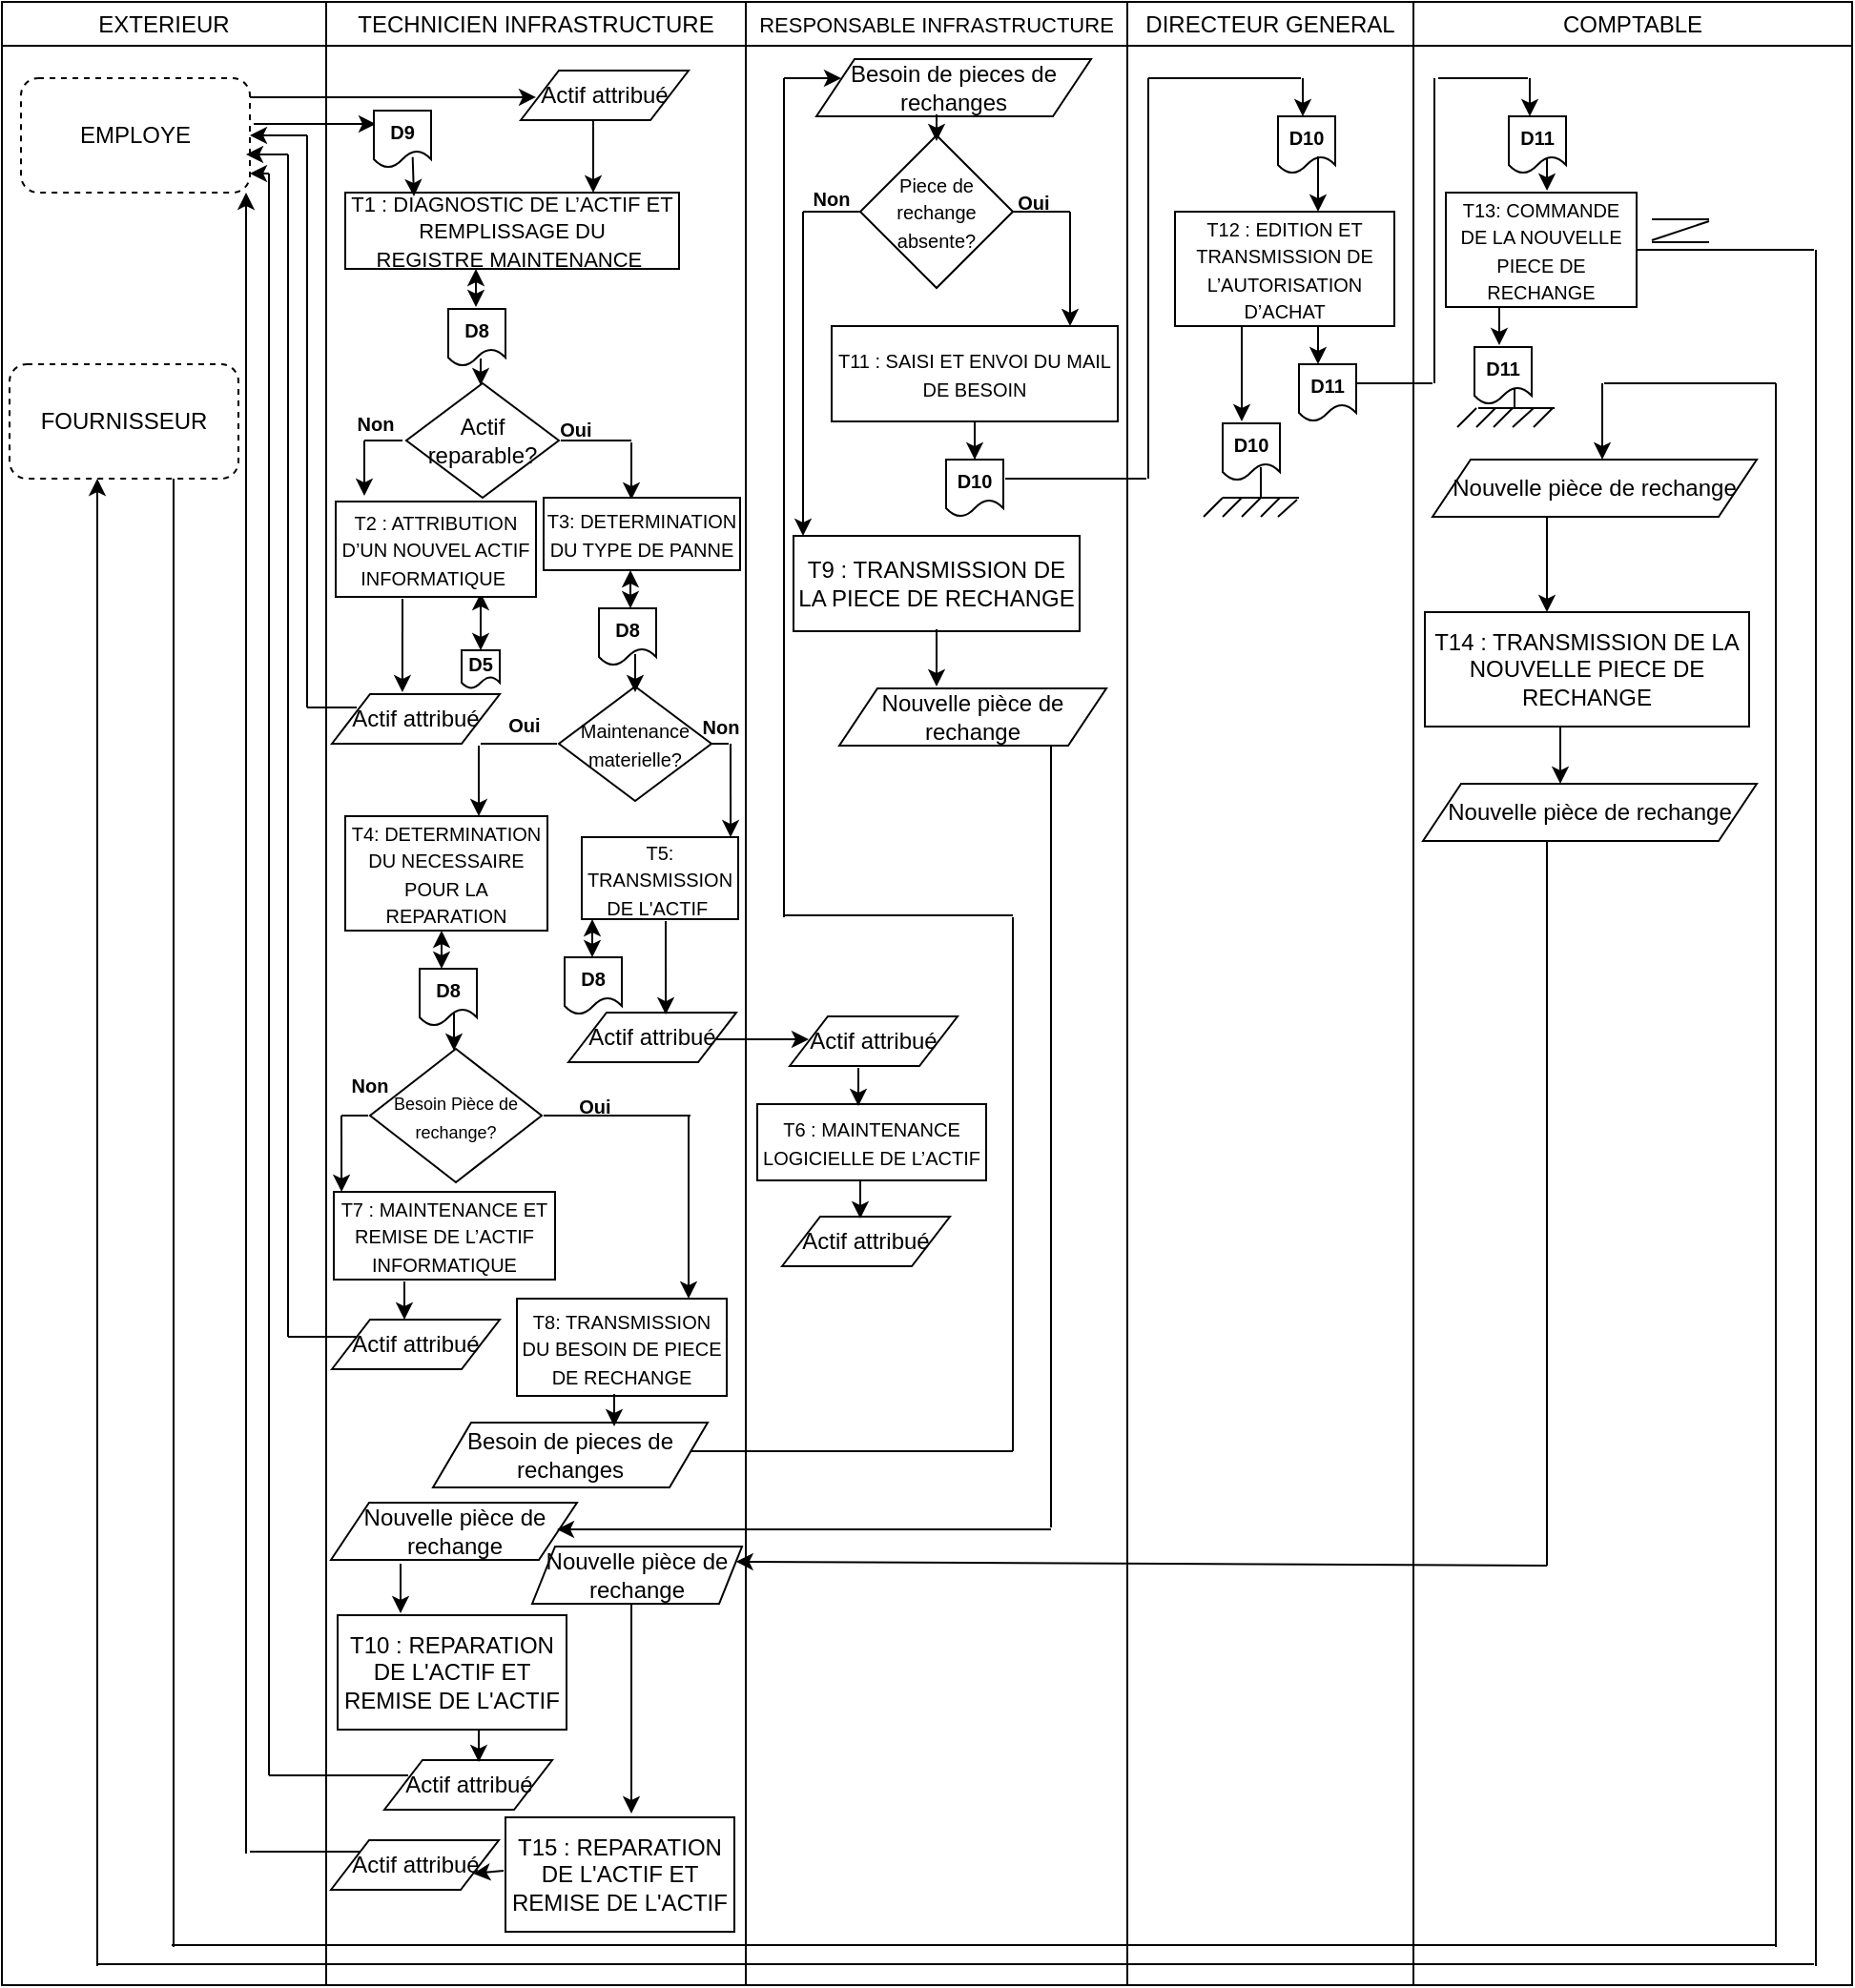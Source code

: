 <mxfile version="22.1.2" type="device">
  <diagram name="Page-1" id="7pZGsoPvCs8rhgTW0-b9">
    <mxGraphModel dx="1152" dy="688" grid="1" gridSize="10" guides="1" tooltips="1" connect="1" arrows="1" fold="1" page="1" pageScale="1" pageWidth="827" pageHeight="1169" math="0" shadow="0">
      <root>
        <mxCell id="0" />
        <mxCell id="1" parent="0" />
        <mxCell id="Lsgu3QFwgEBt4XI8lxQp-1" value="&lt;span style=&quot;font-weight: normal;&quot;&gt;EXTERIEUR&lt;/span&gt;" style="swimlane;whiteSpace=wrap;html=1;" parent="1" vertex="1">
          <mxGeometry x="30" y="120" width="170" height="1040" as="geometry" />
        </mxCell>
        <mxCell id="Lsgu3QFwgEBt4XI8lxQp-8" value="EMPLOYE" style="rounded=1;whiteSpace=wrap;html=1;dashed=1;" parent="Lsgu3QFwgEBt4XI8lxQp-1" vertex="1">
          <mxGeometry x="10" y="40" width="120" height="60" as="geometry" />
        </mxCell>
        <mxCell id="Lsgu3QFwgEBt4XI8lxQp-9" value="FOURNISSEUR" style="rounded=1;whiteSpace=wrap;html=1;dashed=1;" parent="Lsgu3QFwgEBt4XI8lxQp-1" vertex="1">
          <mxGeometry x="4" y="190" width="120" height="60" as="geometry" />
        </mxCell>
        <mxCell id="Lsgu3QFwgEBt4XI8lxQp-75" value="" style="endArrow=classic;html=1;rounded=0;" parent="Lsgu3QFwgEBt4XI8lxQp-1" edge="1">
          <mxGeometry width="50" height="50" relative="1" as="geometry">
            <mxPoint x="50" y="1030" as="sourcePoint" />
            <mxPoint x="50" y="250" as="targetPoint" />
          </mxGeometry>
        </mxCell>
        <mxCell id="Lsgu3QFwgEBt4XI8lxQp-92" value="" style="endArrow=none;html=1;rounded=0;" parent="Lsgu3QFwgEBt4XI8lxQp-1" edge="1">
          <mxGeometry width="50" height="50" relative="1" as="geometry">
            <mxPoint x="190" y="230" as="sourcePoint" />
            <mxPoint x="210" y="230" as="targetPoint" />
          </mxGeometry>
        </mxCell>
        <mxCell id="Lsgu3QFwgEBt4XI8lxQp-95" value="" style="endArrow=none;html=1;rounded=0;" parent="Lsgu3QFwgEBt4XI8lxQp-1" edge="1">
          <mxGeometry width="50" height="50" relative="1" as="geometry">
            <mxPoint x="160" y="370" as="sourcePoint" />
            <mxPoint x="186" y="370" as="targetPoint" />
          </mxGeometry>
        </mxCell>
        <mxCell id="Lsgu3QFwgEBt4XI8lxQp-97" value="" style="endArrow=classic;html=1;rounded=0;" parent="Lsgu3QFwgEBt4XI8lxQp-1" edge="1">
          <mxGeometry width="50" height="50" relative="1" as="geometry">
            <mxPoint x="160" y="70" as="sourcePoint" />
            <mxPoint x="130" y="70" as="targetPoint" />
          </mxGeometry>
        </mxCell>
        <mxCell id="Lsgu3QFwgEBt4XI8lxQp-110" value="" style="endArrow=none;html=1;rounded=0;" parent="Lsgu3QFwgEBt4XI8lxQp-1" edge="1">
          <mxGeometry width="50" height="50" relative="1" as="geometry">
            <mxPoint x="178" y="584" as="sourcePoint" />
            <mxPoint x="192" y="584" as="targetPoint" />
          </mxGeometry>
        </mxCell>
        <mxCell id="Lsgu3QFwgEBt4XI8lxQp-120" value="" style="endArrow=none;html=1;rounded=0;" parent="Lsgu3QFwgEBt4XI8lxQp-1" edge="1">
          <mxGeometry width="50" height="50" relative="1" as="geometry">
            <mxPoint x="90" y="1020" as="sourcePoint" />
            <mxPoint x="90" y="250" as="targetPoint" />
          </mxGeometry>
        </mxCell>
        <mxCell id="Lsgu3QFwgEBt4XI8lxQp-150" value="" style="endArrow=classic;startArrow=classic;html=1;rounded=0;exitX=0.5;exitY=0;exitDx=0;exitDy=0;" parent="Lsgu3QFwgEBt4XI8lxQp-1" edge="1">
          <mxGeometry width="50" height="50" relative="1" as="geometry">
            <mxPoint x="251" y="340" as="sourcePoint" />
            <mxPoint x="251" y="310" as="targetPoint" />
          </mxGeometry>
        </mxCell>
        <mxCell id="OB9GkTMo0suliplPD9NX-21" value="" style="endArrow=classic;html=1;rounded=0;entryX=0.091;entryY=0.538;entryDx=0;entryDy=0;entryPerimeter=0;" edge="1" parent="Lsgu3QFwgEBt4XI8lxQp-1" target="OB9GkTMo0suliplPD9NX-19">
          <mxGeometry width="50" height="50" relative="1" as="geometry">
            <mxPoint x="130" y="50" as="sourcePoint" />
            <mxPoint x="260" y="50" as="targetPoint" />
          </mxGeometry>
        </mxCell>
        <mxCell id="OB9GkTMo0suliplPD9NX-64" value="" style="endArrow=none;html=1;rounded=0;" edge="1" parent="Lsgu3QFwgEBt4XI8lxQp-1">
          <mxGeometry width="50" height="50" relative="1" as="geometry">
            <mxPoint x="160" y="70" as="sourcePoint" />
            <mxPoint x="160" y="370" as="targetPoint" />
          </mxGeometry>
        </mxCell>
        <mxCell id="OB9GkTMo0suliplPD9NX-65" value="" style="endArrow=none;html=1;rounded=0;" edge="1" parent="Lsgu3QFwgEBt4XI8lxQp-1">
          <mxGeometry width="50" height="50" relative="1" as="geometry">
            <mxPoint x="150" y="700" as="sourcePoint" />
            <mxPoint x="186" y="700" as="targetPoint" />
          </mxGeometry>
        </mxCell>
        <mxCell id="OB9GkTMo0suliplPD9NX-66" value="" style="endArrow=none;html=1;rounded=0;" edge="1" parent="Lsgu3QFwgEBt4XI8lxQp-1">
          <mxGeometry width="50" height="50" relative="1" as="geometry">
            <mxPoint x="150" y="700" as="sourcePoint" />
            <mxPoint x="150" y="80" as="targetPoint" />
          </mxGeometry>
        </mxCell>
        <mxCell id="OB9GkTMo0suliplPD9NX-73" value="" style="endArrow=none;html=1;rounded=0;" edge="1" parent="Lsgu3QFwgEBt4XI8lxQp-1">
          <mxGeometry width="50" height="50" relative="1" as="geometry">
            <mxPoint x="140" y="930" as="sourcePoint" />
            <mxPoint x="213" y="930" as="targetPoint" />
          </mxGeometry>
        </mxCell>
        <mxCell id="OB9GkTMo0suliplPD9NX-74" value="" style="endArrow=none;html=1;rounded=0;" edge="1" parent="Lsgu3QFwgEBt4XI8lxQp-1">
          <mxGeometry width="50" height="50" relative="1" as="geometry">
            <mxPoint x="140" y="930" as="sourcePoint" />
            <mxPoint x="140" y="90" as="targetPoint" />
          </mxGeometry>
        </mxCell>
        <mxCell id="OB9GkTMo0suliplPD9NX-75" value="" style="endArrow=classic;html=1;rounded=0;entryX=1;entryY=1;entryDx=0;entryDy=0;" edge="1" parent="Lsgu3QFwgEBt4XI8lxQp-1">
          <mxGeometry width="50" height="50" relative="1" as="geometry">
            <mxPoint x="140" y="90" as="sourcePoint" />
            <mxPoint x="130" y="90" as="targetPoint" />
          </mxGeometry>
        </mxCell>
        <mxCell id="OB9GkTMo0suliplPD9NX-91" value="" style="endArrow=none;html=1;rounded=0;" edge="1" parent="Lsgu3QFwgEBt4XI8lxQp-1">
          <mxGeometry width="50" height="50" relative="1" as="geometry">
            <mxPoint x="130" y="970" as="sourcePoint" />
            <mxPoint x="188" y="970" as="targetPoint" />
          </mxGeometry>
        </mxCell>
        <mxCell id="OB9GkTMo0suliplPD9NX-94" value="" style="endArrow=classic;html=1;rounded=0;" edge="1" parent="Lsgu3QFwgEBt4XI8lxQp-1">
          <mxGeometry width="50" height="50" relative="1" as="geometry">
            <mxPoint x="128" y="971" as="sourcePoint" />
            <mxPoint x="128" y="100" as="targetPoint" />
          </mxGeometry>
        </mxCell>
        <mxCell id="Lsgu3QFwgEBt4XI8lxQp-2" value="&lt;span style=&quot;font-weight: normal;&quot;&gt;COMPTABLE&lt;/span&gt;" style="swimlane;whiteSpace=wrap;html=1;" parent="1" vertex="1">
          <mxGeometry x="770" y="120" width="230" height="1040" as="geometry" />
        </mxCell>
        <mxCell id="Lsgu3QFwgEBt4XI8lxQp-13" value="&lt;span style=&quot;font-size: 10px;&quot;&gt;T13: COMMANDE DE LA NOUVELLE PIECE DE RECHANGE&lt;/span&gt;" style="rounded=0;whiteSpace=wrap;html=1;" parent="Lsgu3QFwgEBt4XI8lxQp-2" vertex="1">
          <mxGeometry x="17" y="100" width="100" height="60" as="geometry" />
        </mxCell>
        <mxCell id="Lsgu3QFwgEBt4XI8lxQp-54" value="" style="endArrow=none;html=1;rounded=0;" parent="Lsgu3QFwgEBt4XI8lxQp-2" edge="1">
          <mxGeometry width="50" height="50" relative="1" as="geometry">
            <mxPoint x="11" y="200" as="sourcePoint" />
            <mxPoint x="11" y="40" as="targetPoint" />
          </mxGeometry>
        </mxCell>
        <mxCell id="Lsgu3QFwgEBt4XI8lxQp-63" value="&lt;font style=&quot;font-size: 12px;&quot;&gt;Nouvelle pièce de rechange&lt;/font&gt;" style="shape=parallelogram;perimeter=parallelogramPerimeter;whiteSpace=wrap;html=1;fixedSize=1;" parent="Lsgu3QFwgEBt4XI8lxQp-2" vertex="1">
          <mxGeometry x="5" y="410" width="175" height="30" as="geometry" />
        </mxCell>
        <mxCell id="Lsgu3QFwgEBt4XI8lxQp-65" value="&lt;b&gt;&lt;font style=&quot;font-size: 10px;&quot;&gt;D11&lt;/font&gt;&lt;/b&gt;" style="shape=document;whiteSpace=wrap;html=1;boundedLbl=1;" parent="Lsgu3QFwgEBt4XI8lxQp-2" vertex="1">
          <mxGeometry x="50" y="60" width="30" height="30" as="geometry" />
        </mxCell>
        <mxCell id="Lsgu3QFwgEBt4XI8lxQp-66" value="&lt;font style=&quot;font-size: 12px;&quot;&gt;T14 : TRANSMISSION DE LA NOUVELLE PIECE DE&lt;br&gt;RECHANGE&lt;/font&gt;" style="rounded=0;whiteSpace=wrap;html=1;" parent="Lsgu3QFwgEBt4XI8lxQp-2" vertex="1">
          <mxGeometry x="6" y="320" width="170" height="60" as="geometry" />
        </mxCell>
        <mxCell id="Lsgu3QFwgEBt4XI8lxQp-71" value="" style="endArrow=classic;html=1;rounded=0;" parent="Lsgu3QFwgEBt4XI8lxQp-2" edge="1">
          <mxGeometry width="50" height="50" relative="1" as="geometry">
            <mxPoint x="61" y="40" as="sourcePoint" />
            <mxPoint x="61" y="60" as="targetPoint" />
          </mxGeometry>
        </mxCell>
        <mxCell id="Lsgu3QFwgEBt4XI8lxQp-68" value="&lt;font style=&quot;font-size: 12px;&quot;&gt;Nouvelle pièce de rechange&lt;/font&gt;" style="shape=parallelogram;perimeter=parallelogramPerimeter;whiteSpace=wrap;html=1;fixedSize=1;" parent="Lsgu3QFwgEBt4XI8lxQp-2" vertex="1">
          <mxGeometry x="10" y="240" width="170" height="30" as="geometry" />
        </mxCell>
        <mxCell id="Lsgu3QFwgEBt4XI8lxQp-55" value="" style="endArrow=none;html=1;rounded=0;" parent="Lsgu3QFwgEBt4XI8lxQp-2" edge="1">
          <mxGeometry width="50" height="50" relative="1" as="geometry">
            <mxPoint x="13" y="40" as="sourcePoint" />
            <mxPoint x="60" y="40" as="targetPoint" />
          </mxGeometry>
        </mxCell>
        <mxCell id="Lsgu3QFwgEBt4XI8lxQp-118" value="" style="endArrow=none;html=1;rounded=0;" parent="Lsgu3QFwgEBt4XI8lxQp-2" edge="1">
          <mxGeometry width="50" height="50" relative="1" as="geometry">
            <mxPoint x="211" y="1030" as="sourcePoint" />
            <mxPoint x="211" y="130" as="targetPoint" />
          </mxGeometry>
        </mxCell>
        <mxCell id="Lsgu3QFwgEBt4XI8lxQp-122" value="" style="endArrow=none;html=1;rounded=0;" parent="Lsgu3QFwgEBt4XI8lxQp-2" edge="1">
          <mxGeometry width="50" height="50" relative="1" as="geometry">
            <mxPoint x="190" y="1020" as="sourcePoint" />
            <mxPoint x="190" y="200" as="targetPoint" />
          </mxGeometry>
        </mxCell>
        <mxCell id="Lsgu3QFwgEBt4XI8lxQp-124" value="" style="endArrow=none;html=1;rounded=0;" parent="Lsgu3QFwgEBt4XI8lxQp-2" edge="1">
          <mxGeometry width="50" height="50" relative="1" as="geometry">
            <mxPoint x="100" y="200" as="sourcePoint" />
            <mxPoint x="190" y="200" as="targetPoint" />
          </mxGeometry>
        </mxCell>
        <mxCell id="Lsgu3QFwgEBt4XI8lxQp-125" value="" style="endArrow=classic;html=1;rounded=0;" parent="Lsgu3QFwgEBt4XI8lxQp-2" edge="1">
          <mxGeometry width="50" height="50" relative="1" as="geometry">
            <mxPoint x="99" y="200" as="sourcePoint" />
            <mxPoint x="99" y="240" as="targetPoint" />
          </mxGeometry>
        </mxCell>
        <mxCell id="Lsgu3QFwgEBt4XI8lxQp-126" value="" style="endArrow=classic;html=1;rounded=0;" parent="Lsgu3QFwgEBt4XI8lxQp-2" edge="1">
          <mxGeometry width="50" height="50" relative="1" as="geometry">
            <mxPoint x="70" y="270" as="sourcePoint" />
            <mxPoint x="70" y="320" as="targetPoint" />
          </mxGeometry>
        </mxCell>
        <mxCell id="Lsgu3QFwgEBt4XI8lxQp-127" value="" style="endArrow=classic;html=1;rounded=0;" parent="Lsgu3QFwgEBt4XI8lxQp-2" edge="1">
          <mxGeometry width="50" height="50" relative="1" as="geometry">
            <mxPoint x="77" y="380" as="sourcePoint" />
            <mxPoint x="77" y="410" as="targetPoint" />
          </mxGeometry>
        </mxCell>
        <mxCell id="Lsgu3QFwgEBt4XI8lxQp-151" value="" style="endArrow=classic;html=1;rounded=0;entryX=0.412;entryY=-0.05;entryDx=0;entryDy=0;entryPerimeter=0;" parent="Lsgu3QFwgEBt4XI8lxQp-2" edge="1">
          <mxGeometry width="50" height="50" relative="1" as="geometry">
            <mxPoint x="70" y="82" as="sourcePoint" />
            <mxPoint x="70.04" y="99" as="targetPoint" />
          </mxGeometry>
        </mxCell>
        <mxCell id="Lsgu3QFwgEBt4XI8lxQp-152" value="&lt;b&gt;&lt;font style=&quot;font-size: 10px;&quot;&gt;D11&lt;/font&gt;&lt;/b&gt;" style="shape=document;whiteSpace=wrap;html=1;boundedLbl=1;" parent="Lsgu3QFwgEBt4XI8lxQp-2" vertex="1">
          <mxGeometry x="32" y="181" width="30" height="30" as="geometry" />
        </mxCell>
        <mxCell id="Lsgu3QFwgEBt4XI8lxQp-153" value="" style="endArrow=classic;html=1;rounded=0;" parent="Lsgu3QFwgEBt4XI8lxQp-2" edge="1">
          <mxGeometry width="50" height="50" relative="1" as="geometry">
            <mxPoint x="45" y="160" as="sourcePoint" />
            <mxPoint x="45" y="180" as="targetPoint" />
          </mxGeometry>
        </mxCell>
        <mxCell id="Lsgu3QFwgEBt4XI8lxQp-154" value="" style="endArrow=none;html=1;rounded=0;" parent="Lsgu3QFwgEBt4XI8lxQp-2" edge="1">
          <mxGeometry width="50" height="50" relative="1" as="geometry">
            <mxPoint x="53" y="213" as="sourcePoint" />
            <mxPoint x="53" y="203" as="targetPoint" />
          </mxGeometry>
        </mxCell>
        <mxCell id="Lsgu3QFwgEBt4XI8lxQp-155" value="" style="endArrow=none;html=1;rounded=0;" parent="Lsgu3QFwgEBt4XI8lxQp-2" edge="1">
          <mxGeometry width="50" height="50" relative="1" as="geometry">
            <mxPoint x="34" y="213" as="sourcePoint" />
            <mxPoint x="74" y="213" as="targetPoint" />
          </mxGeometry>
        </mxCell>
        <mxCell id="Lsgu3QFwgEBt4XI8lxQp-158" value="" style="endArrow=none;html=1;rounded=0;" parent="Lsgu3QFwgEBt4XI8lxQp-2" edge="1">
          <mxGeometry width="50" height="50" relative="1" as="geometry">
            <mxPoint x="23" y="223" as="sourcePoint" />
            <mxPoint x="33" y="213" as="targetPoint" />
          </mxGeometry>
        </mxCell>
        <mxCell id="Lsgu3QFwgEBt4XI8lxQp-159" value="" style="endArrow=none;html=1;rounded=0;" parent="Lsgu3QFwgEBt4XI8lxQp-2" edge="1">
          <mxGeometry width="50" height="50" relative="1" as="geometry">
            <mxPoint x="33" y="223" as="sourcePoint" />
            <mxPoint x="43" y="213" as="targetPoint" />
          </mxGeometry>
        </mxCell>
        <mxCell id="Lsgu3QFwgEBt4XI8lxQp-160" value="" style="endArrow=none;html=1;rounded=0;" parent="Lsgu3QFwgEBt4XI8lxQp-2" edge="1">
          <mxGeometry width="50" height="50" relative="1" as="geometry">
            <mxPoint x="42" y="223" as="sourcePoint" />
            <mxPoint x="52" y="213" as="targetPoint" />
          </mxGeometry>
        </mxCell>
        <mxCell id="Lsgu3QFwgEBt4XI8lxQp-161" value="" style="endArrow=none;html=1;rounded=0;" parent="Lsgu3QFwgEBt4XI8lxQp-2" edge="1">
          <mxGeometry width="50" height="50" relative="1" as="geometry">
            <mxPoint x="52" y="223" as="sourcePoint" />
            <mxPoint x="63" y="213" as="targetPoint" />
          </mxGeometry>
        </mxCell>
        <mxCell id="Lsgu3QFwgEBt4XI8lxQp-163" value="" style="endArrow=none;html=1;rounded=0;" parent="Lsgu3QFwgEBt4XI8lxQp-2" edge="1">
          <mxGeometry width="50" height="50" relative="1" as="geometry">
            <mxPoint x="125" y="114" as="sourcePoint" />
            <mxPoint x="155" y="114" as="targetPoint" />
          </mxGeometry>
        </mxCell>
        <mxCell id="Lsgu3QFwgEBt4XI8lxQp-164" value="" style="endArrow=none;html=1;rounded=0;" parent="Lsgu3QFwgEBt4XI8lxQp-2" edge="1">
          <mxGeometry width="50" height="50" relative="1" as="geometry">
            <mxPoint x="125" y="125" as="sourcePoint" />
            <mxPoint x="155" y="115" as="targetPoint" />
          </mxGeometry>
        </mxCell>
        <mxCell id="Lsgu3QFwgEBt4XI8lxQp-165" value="" style="endArrow=none;html=1;rounded=0;" parent="Lsgu3QFwgEBt4XI8lxQp-2" edge="1">
          <mxGeometry width="50" height="50" relative="1" as="geometry">
            <mxPoint x="125" y="126" as="sourcePoint" />
            <mxPoint x="155" y="126" as="targetPoint" />
          </mxGeometry>
        </mxCell>
        <mxCell id="OB9GkTMo0suliplPD9NX-76" value="" style="endArrow=none;html=1;rounded=0;" edge="1" parent="Lsgu3QFwgEBt4XI8lxQp-2">
          <mxGeometry width="50" height="50" relative="1" as="geometry">
            <mxPoint x="117" y="130" as="sourcePoint" />
            <mxPoint x="210" y="130" as="targetPoint" />
          </mxGeometry>
        </mxCell>
        <mxCell id="OB9GkTMo0suliplPD9NX-77" value="" style="endArrow=none;html=1;rounded=0;" edge="1" parent="Lsgu3QFwgEBt4XI8lxQp-2">
          <mxGeometry width="50" height="50" relative="1" as="geometry">
            <mxPoint x="-651" y="1019" as="sourcePoint" />
            <mxPoint x="190" y="1019" as="targetPoint" />
          </mxGeometry>
        </mxCell>
        <mxCell id="OB9GkTMo0suliplPD9NX-78" value="" style="endArrow=none;html=1;rounded=0;" edge="1" parent="Lsgu3QFwgEBt4XI8lxQp-2">
          <mxGeometry width="50" height="50" relative="1" as="geometry">
            <mxPoint x="-690" y="1029" as="sourcePoint" />
            <mxPoint x="210" y="1029" as="targetPoint" />
          </mxGeometry>
        </mxCell>
        <mxCell id="OB9GkTMo0suliplPD9NX-86" value="" style="endArrow=none;html=1;rounded=0;" edge="1" parent="Lsgu3QFwgEBt4XI8lxQp-2">
          <mxGeometry width="50" height="50" relative="1" as="geometry">
            <mxPoint x="70" y="820" as="sourcePoint" />
            <mxPoint x="70" y="440" as="targetPoint" />
          </mxGeometry>
        </mxCell>
        <mxCell id="OB9GkTMo0suliplPD9NX-87" value="" style="endArrow=classic;html=1;rounded=0;entryX=1;entryY=0.25;entryDx=0;entryDy=0;" edge="1" parent="Lsgu3QFwgEBt4XI8lxQp-2" target="OB9GkTMo0suliplPD9NX-82">
          <mxGeometry width="50" height="50" relative="1" as="geometry">
            <mxPoint x="70" y="820" as="sourcePoint" />
            <mxPoint x="120" y="770" as="targetPoint" />
          </mxGeometry>
        </mxCell>
        <mxCell id="Lsgu3QFwgEBt4XI8lxQp-4" value="&lt;span style=&quot;font-weight: normal;&quot;&gt;TECHNICIEN INFRASTRUCTURE&lt;/span&gt;" style="swimlane;whiteSpace=wrap;html=1;" parent="1" vertex="1">
          <mxGeometry x="200" y="120" width="220" height="1040" as="geometry" />
        </mxCell>
        <mxCell id="Lsgu3QFwgEBt4XI8lxQp-11" value="&lt;font style=&quot;font-size: 11px;&quot;&gt;T1&amp;nbsp;: DIAGNOSTIC DE L’ACTIF ET REMPLISSAGE DU&lt;br&gt;REGISTRE MAINTENANCE&amp;nbsp;&lt;/font&gt;" style="rounded=0;whiteSpace=wrap;html=1;" parent="Lsgu3QFwgEBt4XI8lxQp-4" vertex="1">
          <mxGeometry x="10" y="100" width="175" height="40" as="geometry" />
        </mxCell>
        <mxCell id="Lsgu3QFwgEBt4XI8lxQp-24" value="&lt;b&gt;&lt;font style=&quot;font-size: 10px;&quot;&gt;D8&lt;/font&gt;&lt;/b&gt;" style="shape=document;whiteSpace=wrap;html=1;boundedLbl=1;" parent="Lsgu3QFwgEBt4XI8lxQp-4" vertex="1">
          <mxGeometry x="64" y="161" width="30" height="30" as="geometry" />
        </mxCell>
        <mxCell id="Lsgu3QFwgEBt4XI8lxQp-26" value="" style="endArrow=classic;startArrow=classic;html=1;rounded=0;" parent="Lsgu3QFwgEBt4XI8lxQp-4" edge="1">
          <mxGeometry width="50" height="50" relative="1" as="geometry">
            <mxPoint x="78.5" y="160" as="sourcePoint" />
            <mxPoint x="78.5" y="140" as="targetPoint" />
          </mxGeometry>
        </mxCell>
        <mxCell id="Lsgu3QFwgEBt4XI8lxQp-12" value="&lt;font size=&quot;1&quot; style=&quot;&quot;&gt;&lt;span style=&quot;font-size: 9px;&quot;&gt;Besoin Pièce de rechange?&lt;/span&gt;&lt;/font&gt;" style="rhombus;whiteSpace=wrap;html=1;" parent="Lsgu3QFwgEBt4XI8lxQp-4" vertex="1">
          <mxGeometry x="23" y="549" width="90" height="70" as="geometry" />
        </mxCell>
        <mxCell id="Lsgu3QFwgEBt4XI8lxQp-85" value="" style="endArrow=none;html=1;rounded=0;" parent="Lsgu3QFwgEBt4XI8lxQp-4" edge="1">
          <mxGeometry width="50" height="50" relative="1" as="geometry">
            <mxPoint x="220" y="300" as="sourcePoint" />
            <mxPoint x="220" y="110" as="targetPoint" />
          </mxGeometry>
        </mxCell>
        <mxCell id="Lsgu3QFwgEBt4XI8lxQp-88" value="" style="endArrow=classic;html=1;rounded=0;" parent="Lsgu3QFwgEBt4XI8lxQp-4" edge="1">
          <mxGeometry width="50" height="50" relative="1" as="geometry">
            <mxPoint x="20" y="230" as="sourcePoint" />
            <mxPoint x="20" y="259" as="targetPoint" />
          </mxGeometry>
        </mxCell>
        <mxCell id="Lsgu3QFwgEBt4XI8lxQp-89" value="&lt;font style=&quot;font-size: 12px;&quot;&gt;Actif reparable?&lt;/font&gt;" style="rhombus;whiteSpace=wrap;html=1;" parent="Lsgu3QFwgEBt4XI8lxQp-4" vertex="1">
          <mxGeometry x="42" y="200" width="80" height="60" as="geometry" />
        </mxCell>
        <mxCell id="Lsgu3QFwgEBt4XI8lxQp-90" value="&lt;font style=&quot;font-size: 10px;&quot;&gt;Maintenance materielle?&lt;/font&gt;" style="rhombus;whiteSpace=wrap;html=1;" parent="Lsgu3QFwgEBt4XI8lxQp-4" vertex="1">
          <mxGeometry x="122" y="359" width="80" height="60" as="geometry" />
        </mxCell>
        <mxCell id="Lsgu3QFwgEBt4XI8lxQp-91" value="" style="endArrow=classic;html=1;rounded=0;" parent="Lsgu3QFwgEBt4XI8lxQp-4" edge="1">
          <mxGeometry width="50" height="50" relative="1" as="geometry">
            <mxPoint x="81" y="187" as="sourcePoint" />
            <mxPoint x="81" y="201" as="targetPoint" />
          </mxGeometry>
        </mxCell>
        <mxCell id="Lsgu3QFwgEBt4XI8lxQp-20" value="&lt;font style=&quot;font-size: 10px;&quot;&gt;T2 : ATTRIBUTION D’UN NOUVEL ACTIF INFORMATIQUE&amp;nbsp;&lt;/font&gt;" style="rounded=0;whiteSpace=wrap;html=1;" parent="Lsgu3QFwgEBt4XI8lxQp-4" vertex="1">
          <mxGeometry x="5" y="262" width="105" height="50" as="geometry" />
        </mxCell>
        <mxCell id="Lsgu3QFwgEBt4XI8lxQp-93" value="" style="endArrow=none;html=1;rounded=0;" parent="Lsgu3QFwgEBt4XI8lxQp-4" edge="1">
          <mxGeometry width="50" height="50" relative="1" as="geometry">
            <mxPoint x="123" y="230" as="sourcePoint" />
            <mxPoint x="160" y="230" as="targetPoint" />
          </mxGeometry>
        </mxCell>
        <mxCell id="Lsgu3QFwgEBt4XI8lxQp-94" value="" style="endArrow=classic;html=1;rounded=0;" parent="Lsgu3QFwgEBt4XI8lxQp-4" edge="1">
          <mxGeometry width="50" height="50" relative="1" as="geometry">
            <mxPoint x="160" y="231" as="sourcePoint" />
            <mxPoint x="160" y="261" as="targetPoint" />
          </mxGeometry>
        </mxCell>
        <mxCell id="Lsgu3QFwgEBt4XI8lxQp-98" value="" style="endArrow=none;html=1;rounded=0;" parent="Lsgu3QFwgEBt4XI8lxQp-4" edge="1">
          <mxGeometry width="50" height="50" relative="1" as="geometry">
            <mxPoint x="81" y="389" as="sourcePoint" />
            <mxPoint x="121" y="389" as="targetPoint" />
          </mxGeometry>
        </mxCell>
        <mxCell id="Lsgu3QFwgEBt4XI8lxQp-102" value="" style="endArrow=classic;html=1;rounded=0;" parent="Lsgu3QFwgEBt4XI8lxQp-4" edge="1">
          <mxGeometry width="50" height="50" relative="1" as="geometry">
            <mxPoint x="80" y="390" as="sourcePoint" />
            <mxPoint x="80" y="427" as="targetPoint" />
          </mxGeometry>
        </mxCell>
        <mxCell id="Lsgu3QFwgEBt4XI8lxQp-104" value="" style="endArrow=none;html=1;rounded=0;" parent="Lsgu3QFwgEBt4XI8lxQp-4" edge="1">
          <mxGeometry width="50" height="50" relative="1" as="geometry">
            <mxPoint x="114" y="584" as="sourcePoint" />
            <mxPoint x="191" y="584" as="targetPoint" />
          </mxGeometry>
        </mxCell>
        <mxCell id="Lsgu3QFwgEBt4XI8lxQp-19" value="&lt;font style=&quot;font-size: 10px;&quot;&gt;T7 : MAINTENANCE ET REMISE DE L’ACTIF&lt;br&gt;INFORMATIQUE&lt;/font&gt;" style="rounded=0;whiteSpace=wrap;html=1;" parent="Lsgu3QFwgEBt4XI8lxQp-4" vertex="1">
          <mxGeometry x="4" y="624" width="116" height="46" as="geometry" />
        </mxCell>
        <mxCell id="Lsgu3QFwgEBt4XI8lxQp-111" value="" style="endArrow=classic;html=1;rounded=0;entryX=0.029;entryY=0.133;entryDx=0;entryDy=0;entryPerimeter=0;" parent="Lsgu3QFwgEBt4XI8lxQp-4" edge="1">
          <mxGeometry width="50" height="50" relative="1" as="geometry">
            <mxPoint x="8" y="584" as="sourcePoint" />
            <mxPoint x="8.06" y="623.98" as="targetPoint" />
          </mxGeometry>
        </mxCell>
        <mxCell id="Lsgu3QFwgEBt4XI8lxQp-137" value="&lt;b&gt;&lt;font style=&quot;font-size: 10px;&quot;&gt;Non&lt;/font&gt;&lt;/b&gt;" style="text;html=1;strokeColor=none;fillColor=none;align=center;verticalAlign=middle;whiteSpace=wrap;rounded=0;" parent="Lsgu3QFwgEBt4XI8lxQp-4" vertex="1">
          <mxGeometry x="11" y="211" width="30" height="20" as="geometry" />
        </mxCell>
        <mxCell id="Lsgu3QFwgEBt4XI8lxQp-136" value="&lt;b&gt;&lt;font style=&quot;font-size: 10px;&quot;&gt;Oui&lt;/font&gt;&lt;/b&gt;" style="text;html=1;strokeColor=none;fillColor=none;align=center;verticalAlign=middle;whiteSpace=wrap;rounded=0;" parent="Lsgu3QFwgEBt4XI8lxQp-4" vertex="1">
          <mxGeometry x="116" y="214" width="30" height="20" as="geometry" />
        </mxCell>
        <mxCell id="Lsgu3QFwgEBt4XI8lxQp-144" value="&lt;b&gt;&lt;font style=&quot;font-size: 10px;&quot;&gt;Oui&lt;/font&gt;&lt;/b&gt;" style="text;html=1;strokeColor=none;fillColor=none;align=center;verticalAlign=middle;whiteSpace=wrap;rounded=0;" parent="Lsgu3QFwgEBt4XI8lxQp-4" vertex="1">
          <mxGeometry x="88.5" y="369" width="30" height="20" as="geometry" />
        </mxCell>
        <mxCell id="Lsgu3QFwgEBt4XI8lxQp-145" value="&lt;b&gt;&lt;font style=&quot;font-size: 10px;&quot;&gt;Oui&lt;/font&gt;&lt;/b&gt;" style="text;html=1;strokeColor=none;fillColor=none;align=center;verticalAlign=middle;whiteSpace=wrap;rounded=0;" parent="Lsgu3QFwgEBt4XI8lxQp-4" vertex="1">
          <mxGeometry x="125.5" y="569" width="30" height="20" as="geometry" />
        </mxCell>
        <mxCell id="Lsgu3QFwgEBt4XI8lxQp-146" value="&lt;b&gt;&lt;font style=&quot;font-size: 10px;&quot;&gt;Non&lt;/font&gt;&lt;/b&gt;" style="text;html=1;strokeColor=none;fillColor=none;align=center;verticalAlign=middle;whiteSpace=wrap;rounded=0;" parent="Lsgu3QFwgEBt4XI8lxQp-4" vertex="1">
          <mxGeometry x="8" y="558" width="30" height="20" as="geometry" />
        </mxCell>
        <mxCell id="Lsgu3QFwgEBt4XI8lxQp-149" value="&lt;font style=&quot;font-size: 10px;&quot;&gt;&lt;b&gt;D5&lt;/b&gt;&lt;/font&gt;" style="shape=document;whiteSpace=wrap;html=1;boundedLbl=1;" parent="Lsgu3QFwgEBt4XI8lxQp-4" vertex="1">
          <mxGeometry x="71" y="340" width="20" height="20" as="geometry" />
        </mxCell>
        <mxCell id="OB9GkTMo0suliplPD9NX-26" value="" style="endArrow=classic;html=1;rounded=0;" edge="1" parent="Lsgu3QFwgEBt4XI8lxQp-4">
          <mxGeometry width="50" height="50" relative="1" as="geometry">
            <mxPoint x="140" y="62" as="sourcePoint" />
            <mxPoint x="140" y="100" as="targetPoint" />
          </mxGeometry>
        </mxCell>
        <mxCell id="Lsgu3QFwgEBt4XI8lxQp-21" value="&lt;font style=&quot;font-size: 10px;&quot;&gt;T6 : MAINTENANCE LOGICIELLE DE L’ACTIF&lt;/font&gt;" style="rounded=0;whiteSpace=wrap;html=1;" parent="Lsgu3QFwgEBt4XI8lxQp-4" vertex="1">
          <mxGeometry x="226" y="578" width="120" height="40" as="geometry" />
        </mxCell>
        <mxCell id="OB9GkTMo0suliplPD9NX-37" value="" style="endArrow=classic;html=1;rounded=0;" edge="1" parent="Lsgu3QFwgEBt4XI8lxQp-4">
          <mxGeometry width="50" height="50" relative="1" as="geometry">
            <mxPoint x="203" y="544" as="sourcePoint" />
            <mxPoint x="253" y="544" as="targetPoint" />
          </mxGeometry>
        </mxCell>
        <mxCell id="OB9GkTMo0suliplPD9NX-57" value="T10 : REPARATION DE L&#39;ACTIF ET REMISE DE L&#39;ACTIF" style="rounded=0;whiteSpace=wrap;html=1;" vertex="1" parent="Lsgu3QFwgEBt4XI8lxQp-4">
          <mxGeometry x="6" y="846" width="120" height="60" as="geometry" />
        </mxCell>
        <mxCell id="OB9GkTMo0suliplPD9NX-59" value="Actif attribué" style="shape=parallelogram;perimeter=parallelogramPerimeter;whiteSpace=wrap;html=1;fixedSize=1;" vertex="1" parent="Lsgu3QFwgEBt4XI8lxQp-4">
          <mxGeometry x="30.5" y="922" width="88" height="26" as="geometry" />
        </mxCell>
        <mxCell id="OB9GkTMo0suliplPD9NX-62" value="Actif attribué" style="shape=parallelogram;perimeter=parallelogramPerimeter;whiteSpace=wrap;html=1;fixedSize=1;" vertex="1" parent="Lsgu3QFwgEBt4XI8lxQp-4">
          <mxGeometry x="3" y="363" width="88" height="26" as="geometry" />
        </mxCell>
        <mxCell id="OB9GkTMo0suliplPD9NX-63" value="" style="endArrow=classic;html=1;rounded=0;entryX=0.42;entryY=-0.038;entryDx=0;entryDy=0;entryPerimeter=0;" edge="1" parent="Lsgu3QFwgEBt4XI8lxQp-4" target="OB9GkTMo0suliplPD9NX-62">
          <mxGeometry width="50" height="50" relative="1" as="geometry">
            <mxPoint x="40" y="313" as="sourcePoint" />
            <mxPoint x="90" y="263" as="targetPoint" />
          </mxGeometry>
        </mxCell>
        <mxCell id="OB9GkTMo0suliplPD9NX-68" value="&lt;font style=&quot;font-size: 12px;&quot;&gt;Nouvelle pièce de rechange&lt;/font&gt;" style="shape=parallelogram;perimeter=parallelogramPerimeter;whiteSpace=wrap;html=1;fixedSize=1;" vertex="1" parent="Lsgu3QFwgEBt4XI8lxQp-4">
          <mxGeometry x="2.5" y="787" width="129" height="30" as="geometry" />
        </mxCell>
        <mxCell id="OB9GkTMo0suliplPD9NX-90" value="" style="endArrow=classic;html=1;rounded=0;entryX=1;entryY=0.75;entryDx=0;entryDy=0;" edge="1" parent="Lsgu3QFwgEBt4XI8lxQp-4" target="OB9GkTMo0suliplPD9NX-89">
          <mxGeometry width="50" height="50" relative="1" as="geometry">
            <mxPoint x="93" y="980" as="sourcePoint" />
            <mxPoint x="143" y="930" as="targetPoint" />
          </mxGeometry>
        </mxCell>
        <mxCell id="Lsgu3QFwgEBt4XI8lxQp-5" value="&lt;font style=&quot;font-size: 11px; font-weight: normal;&quot;&gt;RESPONSABLE INFRASTRUCTURE&lt;/font&gt;" style="swimlane;whiteSpace=wrap;html=1;" parent="1" vertex="1">
          <mxGeometry x="420" y="120" width="200" height="1040" as="geometry" />
        </mxCell>
        <mxCell id="Lsgu3QFwgEBt4XI8lxQp-41" value="" style="edgeStyle=orthogonalEdgeStyle;rounded=0;orthogonalLoop=1;jettySize=auto;html=1;" parent="Lsgu3QFwgEBt4XI8lxQp-5" source="Lsgu3QFwgEBt4XI8lxQp-16" target="Lsgu3QFwgEBt4XI8lxQp-32" edge="1">
          <mxGeometry relative="1" as="geometry" />
        </mxCell>
        <mxCell id="Lsgu3QFwgEBt4XI8lxQp-16" value="&lt;font style=&quot;font-size: 10px;&quot;&gt;T11 : SAISI ET ENVOI DU MAIL DE BESOIN&lt;br&gt;&lt;/font&gt;" style="rounded=0;whiteSpace=wrap;html=1;" parent="Lsgu3QFwgEBt4XI8lxQp-5" vertex="1">
          <mxGeometry x="45" y="170" width="150" height="50" as="geometry" />
        </mxCell>
        <mxCell id="Lsgu3QFwgEBt4XI8lxQp-29" value="" style="endArrow=none;html=1;rounded=0;" parent="Lsgu3QFwgEBt4XI8lxQp-5" edge="1">
          <mxGeometry width="50" height="50" relative="1" as="geometry">
            <mxPoint x="20" y="480" as="sourcePoint" />
            <mxPoint x="20" y="40" as="targetPoint" />
          </mxGeometry>
        </mxCell>
        <mxCell id="Lsgu3QFwgEBt4XI8lxQp-32" value="&lt;b&gt;&lt;font style=&quot;font-size: 10px;&quot;&gt;D10&lt;/font&gt;&lt;/b&gt;" style="shape=document;whiteSpace=wrap;html=1;boundedLbl=1;" parent="Lsgu3QFwgEBt4XI8lxQp-5" vertex="1">
          <mxGeometry x="105" y="240" width="30" height="30" as="geometry" />
        </mxCell>
        <mxCell id="Lsgu3QFwgEBt4XI8lxQp-57" value="&lt;font style=&quot;font-size: 10px;&quot;&gt;Piece de rechange absente?&lt;/font&gt;" style="rhombus;whiteSpace=wrap;html=1;" parent="Lsgu3QFwgEBt4XI8lxQp-5" vertex="1">
          <mxGeometry x="60" y="70" width="80" height="80" as="geometry" />
        </mxCell>
        <mxCell id="Lsgu3QFwgEBt4XI8lxQp-59" value="" style="endArrow=none;html=1;rounded=0;" parent="Lsgu3QFwgEBt4XI8lxQp-5" edge="1">
          <mxGeometry width="50" height="50" relative="1" as="geometry">
            <mxPoint x="140" y="110" as="sourcePoint" />
            <mxPoint x="170" y="110" as="targetPoint" />
          </mxGeometry>
        </mxCell>
        <mxCell id="Lsgu3QFwgEBt4XI8lxQp-60" value="" style="endArrow=classic;html=1;rounded=0;" parent="Lsgu3QFwgEBt4XI8lxQp-5" edge="1">
          <mxGeometry width="50" height="50" relative="1" as="geometry">
            <mxPoint x="170" y="110" as="sourcePoint" />
            <mxPoint x="170" y="170" as="targetPoint" />
          </mxGeometry>
        </mxCell>
        <mxCell id="Lsgu3QFwgEBt4XI8lxQp-62" value="" style="endArrow=none;html=1;rounded=0;" parent="Lsgu3QFwgEBt4XI8lxQp-5" edge="1">
          <mxGeometry width="50" height="50" relative="1" as="geometry">
            <mxPoint x="136" y="250" as="sourcePoint" />
            <mxPoint x="210" y="250" as="targetPoint" />
          </mxGeometry>
        </mxCell>
        <mxCell id="Lsgu3QFwgEBt4XI8lxQp-84" value="" style="endArrow=none;html=1;rounded=0;" parent="Lsgu3QFwgEBt4XI8lxQp-5" edge="1">
          <mxGeometry width="50" height="50" relative="1" as="geometry">
            <mxPoint x="30" y="110" as="sourcePoint" />
            <mxPoint x="60" y="110" as="targetPoint" />
          </mxGeometry>
        </mxCell>
        <mxCell id="Lsgu3QFwgEBt4XI8lxQp-100" value="" style="endArrow=none;html=1;rounded=0;" parent="Lsgu3QFwgEBt4XI8lxQp-5" edge="1">
          <mxGeometry width="50" height="50" relative="1" as="geometry">
            <mxPoint x="-19" y="389" as="sourcePoint" />
            <mxPoint x="-9" y="389" as="targetPoint" />
          </mxGeometry>
        </mxCell>
        <mxCell id="Lsgu3QFwgEBt4XI8lxQp-101" value="" style="endArrow=classic;html=1;rounded=0;" parent="Lsgu3QFwgEBt4XI8lxQp-5" edge="1">
          <mxGeometry width="50" height="50" relative="1" as="geometry">
            <mxPoint x="-153" y="530" as="sourcePoint" />
            <mxPoint x="-153" y="550" as="targetPoint" />
          </mxGeometry>
        </mxCell>
        <mxCell id="Lsgu3QFwgEBt4XI8lxQp-107" value="" style="endArrow=none;html=1;rounded=0;" parent="Lsgu3QFwgEBt4XI8lxQp-5" edge="1">
          <mxGeometry width="50" height="50" relative="1" as="geometry">
            <mxPoint x="140" y="760" as="sourcePoint" />
            <mxPoint x="140" y="480" as="targetPoint" />
          </mxGeometry>
        </mxCell>
        <mxCell id="Lsgu3QFwgEBt4XI8lxQp-109" value="" style="endArrow=none;html=1;rounded=0;" parent="Lsgu3QFwgEBt4XI8lxQp-5" edge="1">
          <mxGeometry width="50" height="50" relative="1" as="geometry">
            <mxPoint x="20" y="479" as="sourcePoint" />
            <mxPoint x="140" y="479" as="targetPoint" />
          </mxGeometry>
        </mxCell>
        <mxCell id="Lsgu3QFwgEBt4XI8lxQp-142" value="&lt;b&gt;&lt;font style=&quot;font-size: 10px;&quot;&gt;Non&lt;/font&gt;&lt;/b&gt;" style="text;html=1;strokeColor=none;fillColor=none;align=center;verticalAlign=middle;whiteSpace=wrap;rounded=0;" parent="Lsgu3QFwgEBt4XI8lxQp-5" vertex="1">
          <mxGeometry x="-28" y="370" width="30" height="20" as="geometry" />
        </mxCell>
        <mxCell id="Lsgu3QFwgEBt4XI8lxQp-147" value="&lt;b&gt;&lt;font style=&quot;font-size: 10px;&quot;&gt;Non&lt;/font&gt;&lt;/b&gt;" style="text;html=1;strokeColor=none;fillColor=none;align=center;verticalAlign=middle;whiteSpace=wrap;rounded=0;" parent="Lsgu3QFwgEBt4XI8lxQp-5" vertex="1">
          <mxGeometry x="30" y="93" width="30" height="20" as="geometry" />
        </mxCell>
        <mxCell id="Lsgu3QFwgEBt4XI8lxQp-148" value="&lt;b&gt;&lt;font style=&quot;font-size: 10px;&quot;&gt;Oui&lt;/font&gt;&lt;/b&gt;" style="text;html=1;strokeColor=none;fillColor=none;align=center;verticalAlign=middle;whiteSpace=wrap;rounded=0;" parent="Lsgu3QFwgEBt4XI8lxQp-5" vertex="1">
          <mxGeometry x="136" y="95" width="30" height="20" as="geometry" />
        </mxCell>
        <mxCell id="OB9GkTMo0suliplPD9NX-10" value="" style="endArrow=classic;html=1;rounded=0;entryX=0.976;entryY=0.07;entryDx=0;entryDy=0;entryPerimeter=0;" edge="1" parent="Lsgu3QFwgEBt4XI8lxQp-5">
          <mxGeometry width="50" height="50" relative="1" as="geometry">
            <mxPoint x="-8" y="389" as="sourcePoint" />
            <mxPoint x="-7.968" y="438.01" as="targetPoint" />
          </mxGeometry>
        </mxCell>
        <mxCell id="OB9GkTMo0suliplPD9NX-35" value="Actif attribué" style="shape=parallelogram;perimeter=parallelogramPerimeter;whiteSpace=wrap;html=1;fixedSize=1;" vertex="1" parent="Lsgu3QFwgEBt4XI8lxQp-5">
          <mxGeometry x="23" y="532" width="88" height="26" as="geometry" />
        </mxCell>
        <mxCell id="OB9GkTMo0suliplPD9NX-44" value="Besoin de pieces de rechanges" style="shape=parallelogram;perimeter=parallelogramPerimeter;whiteSpace=wrap;html=1;fixedSize=1;" vertex="1" parent="Lsgu3QFwgEBt4XI8lxQp-5">
          <mxGeometry x="37" y="30" width="144" height="30" as="geometry" />
        </mxCell>
        <mxCell id="OB9GkTMo0suliplPD9NX-52" value="" style="endArrow=classic;html=1;rounded=0;" edge="1" parent="Lsgu3QFwgEBt4XI8lxQp-5">
          <mxGeometry width="50" height="50" relative="1" as="geometry">
            <mxPoint x="30" y="110" as="sourcePoint" />
            <mxPoint x="30" y="280" as="targetPoint" />
          </mxGeometry>
        </mxCell>
        <mxCell id="OB9GkTMo0suliplPD9NX-53" value="&lt;font style=&quot;font-size: 12px;&quot;&gt;Nouvelle pièce de rechange&lt;/font&gt;" style="shape=parallelogram;perimeter=parallelogramPerimeter;whiteSpace=wrap;html=1;fixedSize=1;" vertex="1" parent="Lsgu3QFwgEBt4XI8lxQp-5">
          <mxGeometry x="49" y="360" width="140" height="30" as="geometry" />
        </mxCell>
        <mxCell id="OB9GkTMo0suliplPD9NX-56" value="" style="endArrow=none;html=1;rounded=0;" edge="1" parent="Lsgu3QFwgEBt4XI8lxQp-5">
          <mxGeometry width="50" height="50" relative="1" as="geometry">
            <mxPoint x="160" y="800" as="sourcePoint" />
            <mxPoint x="160" y="390" as="targetPoint" />
          </mxGeometry>
        </mxCell>
        <mxCell id="OB9GkTMo0suliplPD9NX-71" value="" style="endArrow=classic;html=1;rounded=0;" edge="1" parent="Lsgu3QFwgEBt4XI8lxQp-5">
          <mxGeometry width="50" height="50" relative="1" as="geometry">
            <mxPoint x="160" y="801" as="sourcePoint" />
            <mxPoint x="-99" y="801" as="targetPoint" />
          </mxGeometry>
        </mxCell>
        <mxCell id="OB9GkTMo0suliplPD9NX-82" value="&lt;font style=&quot;font-size: 12px;&quot;&gt;Nouvelle pièce de rechange&lt;/font&gt;" style="shape=parallelogram;perimeter=parallelogramPerimeter;whiteSpace=wrap;html=1;fixedSize=1;size=12;" vertex="1" parent="Lsgu3QFwgEBt4XI8lxQp-5">
          <mxGeometry x="-112" y="810" width="110" height="30" as="geometry" />
        </mxCell>
        <mxCell id="OB9GkTMo0suliplPD9NX-95" value="" style="endArrow=classic;html=1;rounded=0;" edge="1" parent="Lsgu3QFwgEBt4XI8lxQp-5">
          <mxGeometry width="50" height="50" relative="1" as="geometry">
            <mxPoint x="-60" y="840" as="sourcePoint" />
            <mxPoint x="-60" y="950" as="targetPoint" />
          </mxGeometry>
        </mxCell>
        <mxCell id="Lsgu3QFwgEBt4XI8lxQp-6" value="&lt;span style=&quot;font-weight: normal;&quot;&gt;DIRECTEUR GENERAL&lt;/span&gt;" style="swimlane;whiteSpace=wrap;html=1;" parent="1" vertex="1">
          <mxGeometry x="620" y="120" width="150" height="1040" as="geometry" />
        </mxCell>
        <mxCell id="Lsgu3QFwgEBt4XI8lxQp-17" value="&lt;font style=&quot;font-size: 10px;&quot;&gt;T12 : EDITION ET TRANSMISSION DE L’AUTORISATION&lt;br&gt;D’ACHAT&lt;/font&gt;" style="rounded=0;whiteSpace=wrap;html=1;" parent="Lsgu3QFwgEBt4XI8lxQp-6" vertex="1">
          <mxGeometry x="25" y="110" width="115" height="60" as="geometry" />
        </mxCell>
        <mxCell id="Lsgu3QFwgEBt4XI8lxQp-44" value="" style="endArrow=none;html=1;rounded=0;" parent="Lsgu3QFwgEBt4XI8lxQp-6" edge="1">
          <mxGeometry width="50" height="50" relative="1" as="geometry">
            <mxPoint x="11" y="250" as="sourcePoint" />
            <mxPoint x="11" y="40" as="targetPoint" />
          </mxGeometry>
        </mxCell>
        <mxCell id="Lsgu3QFwgEBt4XI8lxQp-47" value="&lt;b&gt;&lt;font style=&quot;font-size: 10px;&quot;&gt;D10&lt;/font&gt;&lt;/b&gt;" style="shape=document;whiteSpace=wrap;html=1;boundedLbl=1;" parent="Lsgu3QFwgEBt4XI8lxQp-6" vertex="1">
          <mxGeometry x="79" y="60" width="30" height="30" as="geometry" />
        </mxCell>
        <mxCell id="Lsgu3QFwgEBt4XI8lxQp-48" value="" style="endArrow=classic;html=1;rounded=0;" parent="Lsgu3QFwgEBt4XI8lxQp-6" edge="1">
          <mxGeometry width="50" height="50" relative="1" as="geometry">
            <mxPoint x="100" y="81" as="sourcePoint" />
            <mxPoint x="100" y="110" as="targetPoint" />
          </mxGeometry>
        </mxCell>
        <mxCell id="Lsgu3QFwgEBt4XI8lxQp-49" value="&lt;b&gt;&lt;font style=&quot;font-size: 10px;&quot;&gt;D11&lt;/font&gt;&lt;/b&gt;" style="shape=document;whiteSpace=wrap;html=1;boundedLbl=1;" parent="Lsgu3QFwgEBt4XI8lxQp-6" vertex="1">
          <mxGeometry x="90" y="190" width="30" height="30" as="geometry" />
        </mxCell>
        <mxCell id="Lsgu3QFwgEBt4XI8lxQp-50" value="" style="endArrow=classic;html=1;rounded=0;entryX=0.333;entryY=0;entryDx=0;entryDy=0;entryPerimeter=0;" parent="Lsgu3QFwgEBt4XI8lxQp-6" target="Lsgu3QFwgEBt4XI8lxQp-49" edge="1">
          <mxGeometry width="50" height="50" relative="1" as="geometry">
            <mxPoint x="100" y="170" as="sourcePoint" />
            <mxPoint x="150" y="120" as="targetPoint" />
          </mxGeometry>
        </mxCell>
        <mxCell id="Lsgu3QFwgEBt4XI8lxQp-52" value="" style="endArrow=none;html=1;rounded=0;" parent="Lsgu3QFwgEBt4XI8lxQp-6" edge="1">
          <mxGeometry width="50" height="50" relative="1" as="geometry">
            <mxPoint x="120" y="200" as="sourcePoint" />
            <mxPoint x="160" y="200" as="targetPoint" />
          </mxGeometry>
        </mxCell>
        <mxCell id="Lsgu3QFwgEBt4XI8lxQp-156" value="" style="endArrow=none;html=1;rounded=0;" parent="Lsgu3QFwgEBt4XI8lxQp-6" edge="1">
          <mxGeometry width="50" height="50" relative="1" as="geometry">
            <mxPoint x="240" y="220" as="sourcePoint" />
            <mxPoint x="240" y="220" as="targetPoint" />
          </mxGeometry>
        </mxCell>
        <mxCell id="Lsgu3QFwgEBt4XI8lxQp-157" value="" style="endArrow=none;html=1;rounded=0;" parent="Lsgu3QFwgEBt4XI8lxQp-6" edge="1">
          <mxGeometry width="50" height="50" relative="1" as="geometry">
            <mxPoint x="213" y="223" as="sourcePoint" />
            <mxPoint x="223" y="213" as="targetPoint" />
          </mxGeometry>
        </mxCell>
        <mxCell id="Lsgu3QFwgEBt4XI8lxQp-166" value="&lt;b&gt;&lt;font style=&quot;font-size: 10px;&quot;&gt;D10&lt;/font&gt;&lt;/b&gt;" style="shape=document;whiteSpace=wrap;html=1;boundedLbl=1;" parent="Lsgu3QFwgEBt4XI8lxQp-6" vertex="1">
          <mxGeometry x="50" y="221" width="30" height="30" as="geometry" />
        </mxCell>
        <mxCell id="Lsgu3QFwgEBt4XI8lxQp-167" value="" style="endArrow=classic;html=1;rounded=0;" parent="Lsgu3QFwgEBt4XI8lxQp-6" edge="1">
          <mxGeometry width="50" height="50" relative="1" as="geometry">
            <mxPoint x="60" y="170" as="sourcePoint" />
            <mxPoint x="60" y="220" as="targetPoint" />
          </mxGeometry>
        </mxCell>
        <mxCell id="Lsgu3QFwgEBt4XI8lxQp-168" value="" style="endArrow=none;html=1;rounded=0;" parent="Lsgu3QFwgEBt4XI8lxQp-6" edge="1">
          <mxGeometry width="50" height="50" relative="1" as="geometry">
            <mxPoint x="70" y="260" as="sourcePoint" />
            <mxPoint x="70" y="244" as="targetPoint" />
          </mxGeometry>
        </mxCell>
        <mxCell id="Lsgu3QFwgEBt4XI8lxQp-169" value="" style="endArrow=none;html=1;rounded=0;" parent="Lsgu3QFwgEBt4XI8lxQp-6" edge="1">
          <mxGeometry width="50" height="50" relative="1" as="geometry">
            <mxPoint x="50" y="260" as="sourcePoint" />
            <mxPoint x="90" y="260" as="targetPoint" />
          </mxGeometry>
        </mxCell>
        <mxCell id="Lsgu3QFwgEBt4XI8lxQp-170" value="" style="endArrow=none;html=1;rounded=0;" parent="Lsgu3QFwgEBt4XI8lxQp-6" edge="1">
          <mxGeometry width="50" height="50" relative="1" as="geometry">
            <mxPoint x="40" y="270" as="sourcePoint" />
            <mxPoint x="50" y="260" as="targetPoint" />
          </mxGeometry>
        </mxCell>
        <mxCell id="Lsgu3QFwgEBt4XI8lxQp-171" value="" style="endArrow=none;html=1;rounded=0;" parent="Lsgu3QFwgEBt4XI8lxQp-6" edge="1">
          <mxGeometry width="50" height="50" relative="1" as="geometry">
            <mxPoint x="50" y="270" as="sourcePoint" />
            <mxPoint x="60" y="260" as="targetPoint" />
          </mxGeometry>
        </mxCell>
        <mxCell id="Lsgu3QFwgEBt4XI8lxQp-172" value="" style="endArrow=none;html=1;rounded=0;" parent="Lsgu3QFwgEBt4XI8lxQp-6" edge="1">
          <mxGeometry width="50" height="50" relative="1" as="geometry">
            <mxPoint x="60" y="270" as="sourcePoint" />
            <mxPoint x="70" y="260" as="targetPoint" />
          </mxGeometry>
        </mxCell>
        <mxCell id="Lsgu3QFwgEBt4XI8lxQp-173" value="" style="endArrow=none;html=1;rounded=0;" parent="Lsgu3QFwgEBt4XI8lxQp-6" edge="1">
          <mxGeometry width="50" height="50" relative="1" as="geometry">
            <mxPoint x="70" y="270" as="sourcePoint" />
            <mxPoint x="80" y="260" as="targetPoint" />
          </mxGeometry>
        </mxCell>
        <mxCell id="Lsgu3QFwgEBt4XI8lxQp-174" value="" style="endArrow=none;html=1;rounded=0;" parent="Lsgu3QFwgEBt4XI8lxQp-6" edge="1">
          <mxGeometry width="50" height="50" relative="1" as="geometry">
            <mxPoint x="79" y="270" as="sourcePoint" />
            <mxPoint x="89" y="261" as="targetPoint" />
          </mxGeometry>
        </mxCell>
        <mxCell id="Lsgu3QFwgEBt4XI8lxQp-45" value="" style="endArrow=none;html=1;rounded=0;" parent="1" edge="1">
          <mxGeometry width="50" height="50" relative="1" as="geometry">
            <mxPoint x="631" y="160" as="sourcePoint" />
            <mxPoint x="711" y="160" as="targetPoint" />
          </mxGeometry>
        </mxCell>
        <mxCell id="Lsgu3QFwgEBt4XI8lxQp-46" value="" style="endArrow=classic;html=1;rounded=0;" parent="1" edge="1">
          <mxGeometry width="50" height="50" relative="1" as="geometry">
            <mxPoint x="712" y="160" as="sourcePoint" />
            <mxPoint x="712" y="180" as="targetPoint" />
          </mxGeometry>
        </mxCell>
        <mxCell id="OB9GkTMo0suliplPD9NX-2" value="&lt;font style=&quot;font-size: 10px;&quot;&gt;T3: DETERMINATION DU TYPE DE PANNE&lt;/font&gt;" style="rounded=0;whiteSpace=wrap;html=1;" vertex="1" parent="1">
          <mxGeometry x="314" y="380" width="103" height="38" as="geometry" />
        </mxCell>
        <mxCell id="OB9GkTMo0suliplPD9NX-3" value="" style="endArrow=classic;html=1;rounded=0;" edge="1" parent="1">
          <mxGeometry width="50" height="50" relative="1" as="geometry">
            <mxPoint x="362" y="462" as="sourcePoint" />
            <mxPoint x="362" y="482" as="targetPoint" />
          </mxGeometry>
        </mxCell>
        <mxCell id="OB9GkTMo0suliplPD9NX-5" value="&lt;b&gt;&lt;font style=&quot;font-size: 10px;&quot;&gt;D8&lt;/font&gt;&lt;/b&gt;" style="shape=document;whiteSpace=wrap;html=1;boundedLbl=1;" vertex="1" parent="1">
          <mxGeometry x="343" y="438" width="30" height="30" as="geometry" />
        </mxCell>
        <mxCell id="OB9GkTMo0suliplPD9NX-6" value="" style="endArrow=classic;startArrow=classic;html=1;rounded=0;" edge="1" parent="1">
          <mxGeometry width="50" height="50" relative="1" as="geometry">
            <mxPoint x="359.5" y="438" as="sourcePoint" />
            <mxPoint x="359.5" y="418" as="targetPoint" />
          </mxGeometry>
        </mxCell>
        <mxCell id="OB9GkTMo0suliplPD9NX-8" value="&lt;font style=&quot;font-size: 10px;&quot;&gt;T4: DETERMINATION DU NECESSAIRE POUR LA REPARATION&lt;/font&gt;" style="rounded=0;whiteSpace=wrap;html=1;" vertex="1" parent="1">
          <mxGeometry x="210" y="547" width="106" height="60" as="geometry" />
        </mxCell>
        <mxCell id="OB9GkTMo0suliplPD9NX-9" value="&lt;font style=&quot;font-size: 10px;&quot;&gt;T5: TRANSMISSION DE L&#39;ACTIF&amp;nbsp;&lt;/font&gt;" style="rounded=0;whiteSpace=wrap;html=1;" vertex="1" parent="1">
          <mxGeometry x="334" y="558" width="82" height="43" as="geometry" />
        </mxCell>
        <mxCell id="OB9GkTMo0suliplPD9NX-11" value="&lt;b&gt;&lt;font style=&quot;font-size: 10px;&quot;&gt;D8&lt;/font&gt;&lt;/b&gt;" style="shape=document;whiteSpace=wrap;html=1;boundedLbl=1;" vertex="1" parent="1">
          <mxGeometry x="325" y="621" width="30" height="30" as="geometry" />
        </mxCell>
        <mxCell id="OB9GkTMo0suliplPD9NX-13" value="" style="endArrow=classic;startArrow=classic;html=1;rounded=0;" edge="1" parent="1">
          <mxGeometry width="50" height="50" relative="1" as="geometry">
            <mxPoint x="339.5" y="621" as="sourcePoint" />
            <mxPoint x="339.5" y="601" as="targetPoint" />
          </mxGeometry>
        </mxCell>
        <mxCell id="OB9GkTMo0suliplPD9NX-15" value="" style="endArrow=classic;startArrow=classic;html=1;rounded=0;" edge="1" parent="1">
          <mxGeometry width="50" height="50" relative="1" as="geometry">
            <mxPoint x="260.5" y="627" as="sourcePoint" />
            <mxPoint x="260.5" y="607" as="targetPoint" />
          </mxGeometry>
        </mxCell>
        <mxCell id="OB9GkTMo0suliplPD9NX-16" value="&lt;b&gt;&lt;font style=&quot;font-size: 10px;&quot;&gt;D8&lt;/font&gt;&lt;/b&gt;" style="shape=document;whiteSpace=wrap;html=1;boundedLbl=1;" vertex="1" parent="1">
          <mxGeometry x="249" y="627" width="30" height="30" as="geometry" />
        </mxCell>
        <mxCell id="OB9GkTMo0suliplPD9NX-19" value="Actif attribué" style="shape=parallelogram;perimeter=parallelogramPerimeter;whiteSpace=wrap;html=1;fixedSize=1;" vertex="1" parent="1">
          <mxGeometry x="302" y="156" width="88" height="26" as="geometry" />
        </mxCell>
        <mxCell id="OB9GkTMo0suliplPD9NX-20" value="" style="endArrow=classic;html=1;rounded=0;exitX=0.678;exitY=0.811;exitDx=0;exitDy=0;exitPerimeter=0;" edge="1" parent="1" source="OB9GkTMo0suliplPD9NX-79">
          <mxGeometry width="50" height="50" relative="1" as="geometry">
            <mxPoint x="246" y="208" as="sourcePoint" />
            <mxPoint x="246" y="222" as="targetPoint" />
          </mxGeometry>
        </mxCell>
        <mxCell id="OB9GkTMo0suliplPD9NX-25" value="" style="endArrow=classic;html=1;rounded=0;" edge="1" parent="1">
          <mxGeometry width="50" height="50" relative="1" as="geometry">
            <mxPoint x="162" y="184" as="sourcePoint" />
            <mxPoint x="226" y="184" as="targetPoint" />
          </mxGeometry>
        </mxCell>
        <mxCell id="OB9GkTMo0suliplPD9NX-27" value="Actif attribué" style="shape=parallelogram;perimeter=parallelogramPerimeter;whiteSpace=wrap;html=1;fixedSize=1;" vertex="1" parent="1">
          <mxGeometry x="327" y="650" width="88" height="26" as="geometry" />
        </mxCell>
        <mxCell id="OB9GkTMo0suliplPD9NX-28" value="" style="endArrow=classic;html=1;rounded=0;entryX=0.976;entryY=0.07;entryDx=0;entryDy=0;entryPerimeter=0;" edge="1" parent="1">
          <mxGeometry width="50" height="50" relative="1" as="geometry">
            <mxPoint x="378" y="602" as="sourcePoint" />
            <mxPoint x="378.032" y="651.01" as="targetPoint" />
          </mxGeometry>
        </mxCell>
        <mxCell id="OB9GkTMo0suliplPD9NX-29" value="Actif attribué" style="shape=parallelogram;perimeter=parallelogramPerimeter;whiteSpace=wrap;html=1;fixedSize=1;" vertex="1" parent="1">
          <mxGeometry x="203" y="811" width="88" height="26" as="geometry" />
        </mxCell>
        <mxCell id="OB9GkTMo0suliplPD9NX-30" value="" style="endArrow=classic;html=1;rounded=0;" edge="1" parent="1">
          <mxGeometry width="50" height="50" relative="1" as="geometry">
            <mxPoint x="241" y="791" as="sourcePoint" />
            <mxPoint x="241" y="811" as="targetPoint" />
          </mxGeometry>
        </mxCell>
        <mxCell id="OB9GkTMo0suliplPD9NX-31" value="&lt;span style=&quot;font-size: 10px;&quot;&gt;T8: TRANSMISSION DU BESOIN DE PIECE DE RECHANGE&lt;/span&gt;" style="rounded=0;whiteSpace=wrap;html=1;" vertex="1" parent="1">
          <mxGeometry x="300" y="800" width="110" height="51" as="geometry" />
        </mxCell>
        <mxCell id="OB9GkTMo0suliplPD9NX-32" value="" style="endArrow=classic;html=1;rounded=0;" edge="1" parent="1">
          <mxGeometry width="50" height="50" relative="1" as="geometry">
            <mxPoint x="390" y="704" as="sourcePoint" />
            <mxPoint x="390" y="800" as="targetPoint" />
          </mxGeometry>
        </mxCell>
        <mxCell id="OB9GkTMo0suliplPD9NX-33" value="Besoin de pieces de rechanges" style="shape=parallelogram;perimeter=parallelogramPerimeter;whiteSpace=wrap;html=1;fixedSize=1;" vertex="1" parent="1">
          <mxGeometry x="256" y="865" width="144" height="34" as="geometry" />
        </mxCell>
        <mxCell id="OB9GkTMo0suliplPD9NX-34" value="" style="endArrow=classic;html=1;rounded=0;" edge="1" parent="1">
          <mxGeometry width="50" height="50" relative="1" as="geometry">
            <mxPoint x="351" y="850" as="sourcePoint" />
            <mxPoint x="351" y="867" as="targetPoint" />
          </mxGeometry>
        </mxCell>
        <mxCell id="OB9GkTMo0suliplPD9NX-40" value="" style="endArrow=classic;html=1;rounded=0;" edge="1" parent="1">
          <mxGeometry width="50" height="50" relative="1" as="geometry">
            <mxPoint x="479" y="679" as="sourcePoint" />
            <mxPoint x="479" y="699" as="targetPoint" />
          </mxGeometry>
        </mxCell>
        <mxCell id="OB9GkTMo0suliplPD9NX-41" value="Actif attribué" style="shape=parallelogram;perimeter=parallelogramPerimeter;whiteSpace=wrap;html=1;fixedSize=1;" vertex="1" parent="1">
          <mxGeometry x="439" y="757" width="88" height="26" as="geometry" />
        </mxCell>
        <mxCell id="OB9GkTMo0suliplPD9NX-43" value="" style="endArrow=classic;html=1;rounded=0;" edge="1" parent="1">
          <mxGeometry width="50" height="50" relative="1" as="geometry">
            <mxPoint x="480" y="738" as="sourcePoint" />
            <mxPoint x="480" y="758" as="targetPoint" />
          </mxGeometry>
        </mxCell>
        <mxCell id="OB9GkTMo0suliplPD9NX-46" value="" style="endArrow=classic;html=1;rounded=0;" edge="1" parent="1">
          <mxGeometry width="50" height="50" relative="1" as="geometry">
            <mxPoint x="520" y="179" as="sourcePoint" />
            <mxPoint x="520" y="193" as="targetPoint" />
          </mxGeometry>
        </mxCell>
        <mxCell id="OB9GkTMo0suliplPD9NX-49" value="" style="endArrow=classic;html=1;rounded=0;" edge="1" parent="1">
          <mxGeometry width="50" height="50" relative="1" as="geometry">
            <mxPoint x="440" y="160" as="sourcePoint" />
            <mxPoint x="470" y="160" as="targetPoint" />
          </mxGeometry>
        </mxCell>
        <mxCell id="OB9GkTMo0suliplPD9NX-50" value="" style="endArrow=none;html=1;rounded=0;" edge="1" parent="1">
          <mxGeometry width="50" height="50" relative="1" as="geometry">
            <mxPoint x="391" y="880" as="sourcePoint" />
            <mxPoint x="560" y="880" as="targetPoint" />
          </mxGeometry>
        </mxCell>
        <mxCell id="OB9GkTMo0suliplPD9NX-51" value="&lt;font style=&quot;font-size: 12px;&quot;&gt;T9 : TRANSMISSION DE LA PIECE DE RECHANGE&lt;/font&gt;" style="rounded=0;whiteSpace=wrap;html=1;" vertex="1" parent="1">
          <mxGeometry x="445" y="400" width="150" height="50" as="geometry" />
        </mxCell>
        <mxCell id="OB9GkTMo0suliplPD9NX-54" value="" style="endArrow=classic;html=1;rounded=0;entryX=0.5;entryY=0;entryDx=0;entryDy=0;" edge="1" parent="1">
          <mxGeometry width="50" height="50" relative="1" as="geometry">
            <mxPoint x="520" y="449" as="sourcePoint" />
            <mxPoint x="520" y="479" as="targetPoint" />
          </mxGeometry>
        </mxCell>
        <mxCell id="OB9GkTMo0suliplPD9NX-61" value="" style="endArrow=classic;html=1;rounded=0;" edge="1" parent="1">
          <mxGeometry width="50" height="50" relative="1" as="geometry">
            <mxPoint x="280" y="1026" as="sourcePoint" />
            <mxPoint x="280" y="1043" as="targetPoint" />
          </mxGeometry>
        </mxCell>
        <mxCell id="OB9GkTMo0suliplPD9NX-67" value="" style="endArrow=classic;html=1;rounded=0;" edge="1" parent="1">
          <mxGeometry width="50" height="50" relative="1" as="geometry">
            <mxPoint x="180" y="200" as="sourcePoint" />
            <mxPoint x="158" y="200" as="targetPoint" />
          </mxGeometry>
        </mxCell>
        <mxCell id="OB9GkTMo0suliplPD9NX-72" value="" style="endArrow=classic;html=1;rounded=0;" edge="1" parent="1">
          <mxGeometry width="50" height="50" relative="1" as="geometry">
            <mxPoint x="239" y="939" as="sourcePoint" />
            <mxPoint x="239" y="965" as="targetPoint" />
          </mxGeometry>
        </mxCell>
        <mxCell id="OB9GkTMo0suliplPD9NX-79" value="&lt;b&gt;&lt;font style=&quot;font-size: 10px;&quot;&gt;D9&lt;/font&gt;&lt;/b&gt;" style="shape=document;whiteSpace=wrap;html=1;boundedLbl=1;" vertex="1" parent="1">
          <mxGeometry x="225" y="177" width="30" height="30" as="geometry" />
        </mxCell>
        <mxCell id="OB9GkTMo0suliplPD9NX-88" value="T15 : REPARATION DE L&#39;ACTIF ET REMISE DE L&#39;ACTIF" style="rounded=0;whiteSpace=wrap;html=1;" vertex="1" parent="1">
          <mxGeometry x="294" y="1072" width="120" height="60" as="geometry" />
        </mxCell>
        <mxCell id="OB9GkTMo0suliplPD9NX-89" value="Actif attribué" style="shape=parallelogram;perimeter=parallelogramPerimeter;whiteSpace=wrap;html=1;fixedSize=1;" vertex="1" parent="1">
          <mxGeometry x="202.5" y="1084" width="88" height="26" as="geometry" />
        </mxCell>
      </root>
    </mxGraphModel>
  </diagram>
</mxfile>
